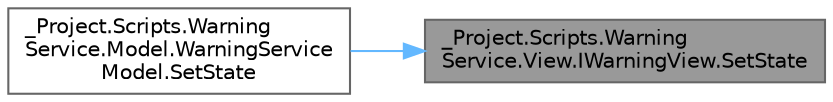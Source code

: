 digraph "_Project.Scripts.WarningService.View.IWarningView.SetState"
{
 // LATEX_PDF_SIZE
  bgcolor="transparent";
  edge [fontname=Helvetica,fontsize=10,labelfontname=Helvetica,labelfontsize=10];
  node [fontname=Helvetica,fontsize=10,shape=box,height=0.2,width=0.4];
  rankdir="RL";
  Node1 [id="Node000001",label="_Project.Scripts.Warning\lService.View.IWarningView.SetState",height=0.2,width=0.4,color="gray40", fillcolor="grey60", style="filled", fontcolor="black",tooltip="Метод изменения состояния окна-предупреждения"];
  Node1 -> Node2 [id="edge1_Node000001_Node000002",dir="back",color="steelblue1",style="solid",tooltip=" "];
  Node2 [id="Node000002",label="_Project.Scripts.Warning\lService.Model.WarningService\lModel.SetState",height=0.2,width=0.4,color="grey40", fillcolor="white", style="filled",URL="$class___project_1_1_scripts_1_1_warning_service_1_1_model_1_1_warning_service_model.html#ad42e286d0b9a52c53baed75f98c579bb",tooltip="Метод изменения состояния окна-предупреждения"];
}
